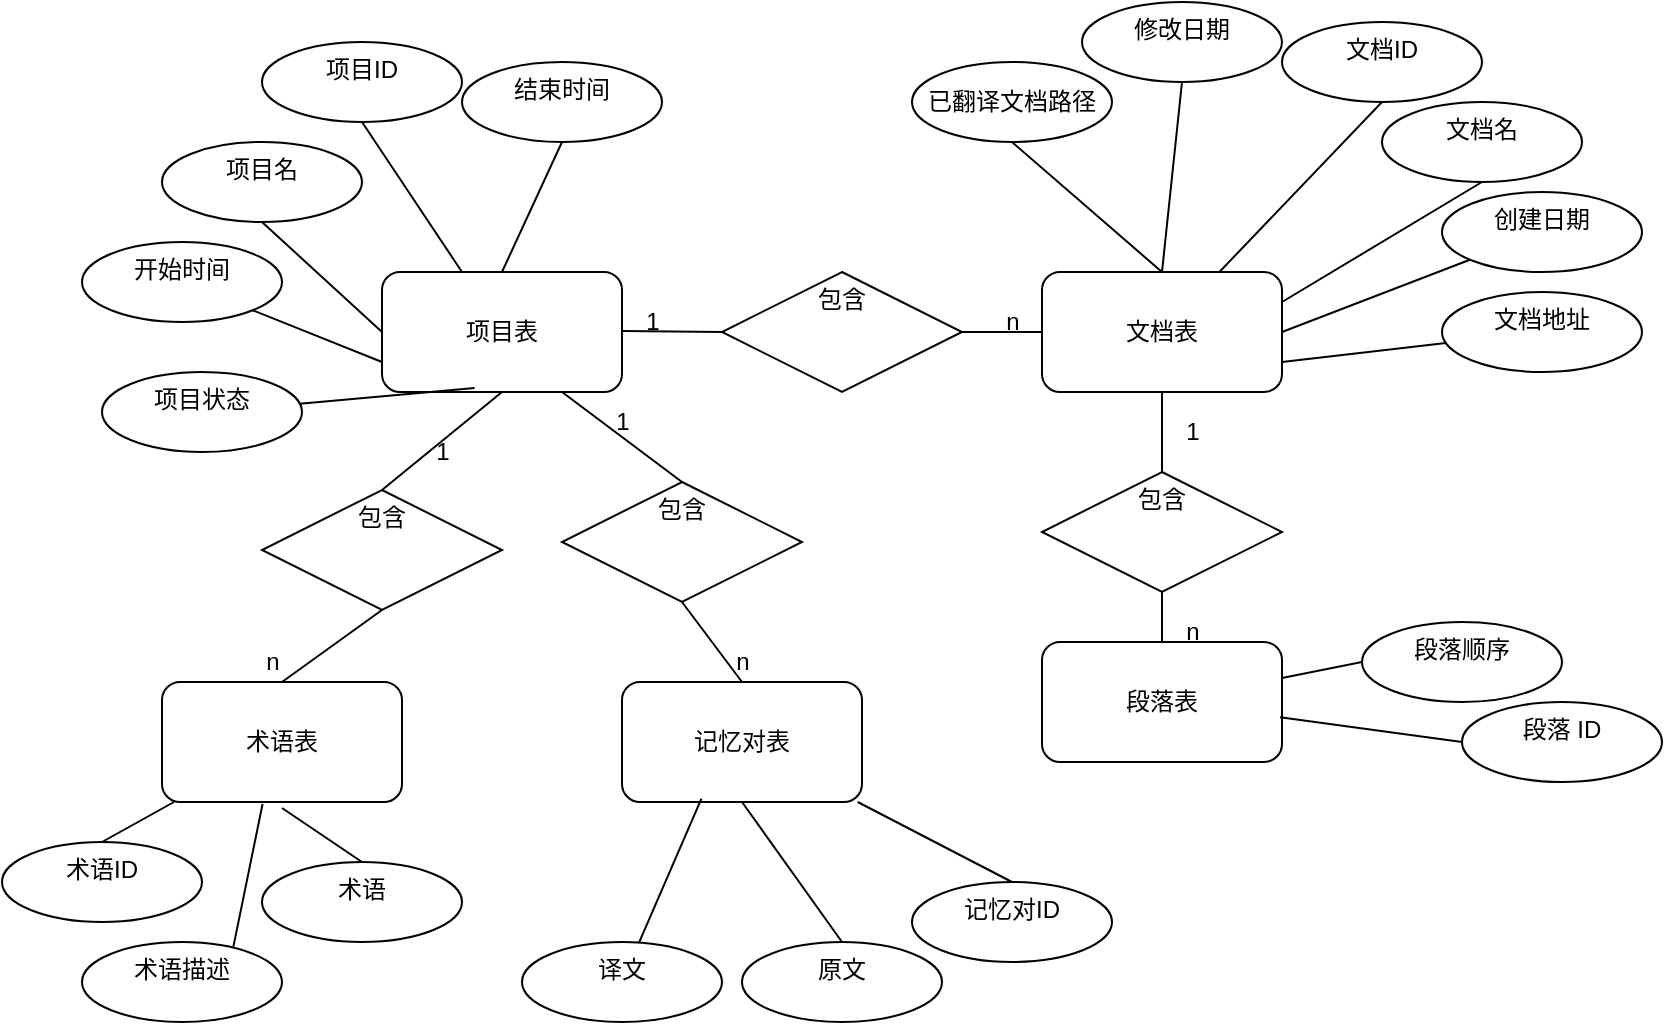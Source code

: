 <mxfile version="26.2.15">
  <diagram id="R2lEEEUBdFMjLlhIrx00" name="Page-1">
    <mxGraphModel dx="1572" dy="576" grid="1" gridSize="10" guides="1" tooltips="1" connect="1" arrows="1" fold="1" page="1" pageScale="1" pageWidth="850" pageHeight="1100" math="0" shadow="0" extFonts="Permanent Marker^https://fonts.googleapis.com/css?family=Permanent+Marker">
      <root>
        <mxCell id="0" />
        <mxCell id="1" parent="0" />
        <mxCell id="MtWuQG_OQLCqCNwVCw_5-1" value="项目表" style="rounded=1;whiteSpace=wrap;html=1;" parent="1" vertex="1">
          <mxGeometry x="170" y="355" width="120" height="60" as="geometry" />
        </mxCell>
        <mxCell id="MtWuQG_OQLCqCNwVCw_5-18" value="项目ID" style="ellipse;whiteSpace=wrap;html=1;align=center;verticalAlign=top;spacingLeft=4;spacingRight=4;fontFamily=Helvetica;fontSize=12;fontColor=default;resizable=0;fillColor=none;" parent="1" vertex="1">
          <mxGeometry x="110" y="240" width="100" height="40" as="geometry" />
        </mxCell>
        <mxCell id="MtWuQG_OQLCqCNwVCw_5-19" value="项目名" style="ellipse;whiteSpace=wrap;html=1;align=center;verticalAlign=top;spacingLeft=4;spacingRight=4;fontFamily=Helvetica;fontSize=12;fontColor=default;resizable=0;fillColor=none;" parent="1" vertex="1">
          <mxGeometry x="60" y="290" width="100" height="40" as="geometry" />
        </mxCell>
        <mxCell id="MtWuQG_OQLCqCNwVCw_5-21" value="开始时间" style="ellipse;whiteSpace=wrap;html=1;align=center;verticalAlign=top;spacingLeft=4;spacingRight=4;fontFamily=Helvetica;fontSize=12;fontColor=default;resizable=0;fillColor=none;" parent="1" vertex="1">
          <mxGeometry x="20" y="340" width="100" height="40" as="geometry" />
        </mxCell>
        <mxCell id="MtWuQG_OQLCqCNwVCw_5-22" value="结束时间" style="ellipse;whiteSpace=wrap;html=1;align=center;verticalAlign=top;spacingLeft=4;spacingRight=4;fontFamily=Helvetica;fontSize=12;fontColor=default;resizable=0;fillColor=none;" parent="1" vertex="1">
          <mxGeometry x="210" y="250" width="100" height="40" as="geometry" />
        </mxCell>
        <mxCell id="MtWuQG_OQLCqCNwVCw_5-28" value="项目状态" style="ellipse;whiteSpace=wrap;html=1;align=center;verticalAlign=top;spacingLeft=4;spacingRight=4;fontFamily=Helvetica;fontSize=12;fontColor=default;resizable=0;fillColor=none;" parent="1" vertex="1">
          <mxGeometry x="30" y="405" width="100" height="40" as="geometry" />
        </mxCell>
        <mxCell id="MtWuQG_OQLCqCNwVCw_5-32" value="" style="endArrow=none;html=1;rounded=0;fontFamily=Helvetica;fontSize=12;fontColor=default;resizable=0;exitX=0.5;exitY=1;exitDx=0;exitDy=0;" parent="1" source="MtWuQG_OQLCqCNwVCw_5-18" target="MtWuQG_OQLCqCNwVCw_5-1" edge="1">
          <mxGeometry relative="1" as="geometry">
            <mxPoint x="130" y="455" as="sourcePoint" />
            <mxPoint x="290" y="455" as="targetPoint" />
          </mxGeometry>
        </mxCell>
        <mxCell id="MtWuQG_OQLCqCNwVCw_5-34" value="" style="endArrow=none;html=1;rounded=0;fontFamily=Helvetica;fontSize=12;fontColor=default;resizable=0;entryX=0;entryY=0.75;entryDx=0;entryDy=0;" parent="1" source="MtWuQG_OQLCqCNwVCw_5-21" target="MtWuQG_OQLCqCNwVCw_5-1" edge="1">
          <mxGeometry relative="1" as="geometry">
            <mxPoint x="130" y="455" as="sourcePoint" />
            <mxPoint x="290" y="455" as="targetPoint" />
          </mxGeometry>
        </mxCell>
        <mxCell id="MtWuQG_OQLCqCNwVCw_5-35" value="" style="endArrow=none;html=1;rounded=0;fontFamily=Helvetica;fontSize=12;fontColor=default;resizable=0;exitX=0.5;exitY=1;exitDx=0;exitDy=0;entryX=0;entryY=0.5;entryDx=0;entryDy=0;" parent="1" source="MtWuQG_OQLCqCNwVCw_5-19" target="MtWuQG_OQLCqCNwVCw_5-1" edge="1">
          <mxGeometry relative="1" as="geometry">
            <mxPoint x="130" y="455" as="sourcePoint" />
            <mxPoint x="290" y="455" as="targetPoint" />
          </mxGeometry>
        </mxCell>
        <mxCell id="MtWuQG_OQLCqCNwVCw_5-36" value="" style="endArrow=none;html=1;rounded=0;fontFamily=Helvetica;fontSize=12;fontColor=default;resizable=0;entryX=0.386;entryY=0.967;entryDx=0;entryDy=0;entryPerimeter=0;" parent="1" source="MtWuQG_OQLCqCNwVCw_5-28" target="MtWuQG_OQLCqCNwVCw_5-1" edge="1">
          <mxGeometry relative="1" as="geometry">
            <mxPoint x="130" y="455" as="sourcePoint" />
            <mxPoint x="290" y="455" as="targetPoint" />
          </mxGeometry>
        </mxCell>
        <mxCell id="MtWuQG_OQLCqCNwVCw_5-37" value="" style="endArrow=none;html=1;rounded=0;fontFamily=Helvetica;fontSize=12;fontColor=default;resizable=0;exitX=0.5;exitY=1;exitDx=0;exitDy=0;entryX=0.5;entryY=0;entryDx=0;entryDy=0;" parent="1" source="MtWuQG_OQLCqCNwVCw_5-22" target="MtWuQG_OQLCqCNwVCw_5-1" edge="1">
          <mxGeometry relative="1" as="geometry">
            <mxPoint x="130" y="455" as="sourcePoint" />
            <mxPoint x="290" y="455" as="targetPoint" />
          </mxGeometry>
        </mxCell>
        <mxCell id="MtWuQG_OQLCqCNwVCw_5-39" value="文档表" style="rounded=1;whiteSpace=wrap;html=1;" parent="1" vertex="1">
          <mxGeometry x="500" y="355" width="120" height="60" as="geometry" />
        </mxCell>
        <mxCell id="MtWuQG_OQLCqCNwVCw_5-40" value="文档ID" style="ellipse;whiteSpace=wrap;html=1;align=center;verticalAlign=top;spacingLeft=4;spacingRight=4;fontFamily=Helvetica;fontSize=12;fontColor=default;resizable=0;fillColor=none;" parent="1" vertex="1">
          <mxGeometry x="620" y="230" width="100" height="40" as="geometry" />
        </mxCell>
        <mxCell id="MtWuQG_OQLCqCNwVCw_5-41" value="文档名" style="ellipse;whiteSpace=wrap;html=1;align=center;verticalAlign=top;spacingLeft=4;spacingRight=4;fontFamily=Helvetica;fontSize=12;fontColor=default;resizable=0;fillColor=none;" parent="1" vertex="1">
          <mxGeometry x="670" y="270" width="100" height="40" as="geometry" />
        </mxCell>
        <mxCell id="MtWuQG_OQLCqCNwVCw_5-42" value="创建日期" style="ellipse;whiteSpace=wrap;html=1;align=center;verticalAlign=top;spacingLeft=4;spacingRight=4;fontFamily=Helvetica;fontSize=12;fontColor=default;resizable=0;fillColor=none;" parent="1" vertex="1">
          <mxGeometry x="700" y="315" width="100" height="40" as="geometry" />
        </mxCell>
        <mxCell id="MtWuQG_OQLCqCNwVCw_5-43" value="修改日期" style="ellipse;whiteSpace=wrap;html=1;align=center;verticalAlign=top;spacingLeft=4;spacingRight=4;fontFamily=Helvetica;fontSize=12;fontColor=default;resizable=0;fillColor=none;" parent="1" vertex="1">
          <mxGeometry x="520" y="220" width="100" height="40" as="geometry" />
        </mxCell>
        <mxCell id="MtWuQG_OQLCqCNwVCw_5-44" value="文档地址" style="ellipse;whiteSpace=wrap;html=1;align=center;verticalAlign=top;spacingLeft=4;spacingRight=4;fontFamily=Helvetica;fontSize=12;fontColor=default;resizable=0;fillColor=none;" parent="1" vertex="1">
          <mxGeometry x="700" y="365" width="100" height="40" as="geometry" />
        </mxCell>
        <mxCell id="MtWuQG_OQLCqCNwVCw_5-45" value="" style="endArrow=none;html=1;rounded=0;fontFamily=Helvetica;fontSize=12;fontColor=default;resizable=0;exitX=0.5;exitY=1;exitDx=0;exitDy=0;" parent="1" source="MtWuQG_OQLCqCNwVCw_5-40" target="MtWuQG_OQLCqCNwVCw_5-39" edge="1">
          <mxGeometry relative="1" as="geometry">
            <mxPoint x="610" y="525" as="sourcePoint" />
            <mxPoint x="770" y="525" as="targetPoint" />
          </mxGeometry>
        </mxCell>
        <mxCell id="MtWuQG_OQLCqCNwVCw_5-46" value="" style="endArrow=none;html=1;rounded=0;fontFamily=Helvetica;fontSize=12;fontColor=default;resizable=0;entryX=1;entryY=0.5;entryDx=0;entryDy=0;" parent="1" source="MtWuQG_OQLCqCNwVCw_5-42" target="MtWuQG_OQLCqCNwVCw_5-39" edge="1">
          <mxGeometry relative="1" as="geometry">
            <mxPoint x="610" y="525" as="sourcePoint" />
            <mxPoint x="770" y="525" as="targetPoint" />
          </mxGeometry>
        </mxCell>
        <mxCell id="MtWuQG_OQLCqCNwVCw_5-47" value="" style="endArrow=none;html=1;rounded=0;fontFamily=Helvetica;fontSize=12;fontColor=default;resizable=0;exitX=0.5;exitY=1;exitDx=0;exitDy=0;entryX=1;entryY=0.25;entryDx=0;entryDy=0;" parent="1" source="MtWuQG_OQLCqCNwVCw_5-41" target="MtWuQG_OQLCqCNwVCw_5-39" edge="1">
          <mxGeometry relative="1" as="geometry">
            <mxPoint x="610" y="525" as="sourcePoint" />
            <mxPoint x="770" y="525" as="targetPoint" />
          </mxGeometry>
        </mxCell>
        <mxCell id="MtWuQG_OQLCqCNwVCw_5-48" value="" style="endArrow=none;html=1;rounded=0;fontFamily=Helvetica;fontSize=12;fontColor=default;resizable=0;entryX=1;entryY=0.75;entryDx=0;entryDy=0;" parent="1" source="MtWuQG_OQLCqCNwVCw_5-44" target="MtWuQG_OQLCqCNwVCw_5-39" edge="1">
          <mxGeometry relative="1" as="geometry">
            <mxPoint x="610" y="525" as="sourcePoint" />
            <mxPoint x="770" y="525" as="targetPoint" />
          </mxGeometry>
        </mxCell>
        <mxCell id="MtWuQG_OQLCqCNwVCw_5-49" value="" style="endArrow=none;html=1;rounded=0;fontFamily=Helvetica;fontSize=12;fontColor=default;resizable=0;exitX=0.5;exitY=1;exitDx=0;exitDy=0;entryX=0.5;entryY=0;entryDx=0;entryDy=0;" parent="1" source="MtWuQG_OQLCqCNwVCw_5-43" target="MtWuQG_OQLCqCNwVCw_5-39" edge="1">
          <mxGeometry relative="1" as="geometry">
            <mxPoint x="610" y="525" as="sourcePoint" />
            <mxPoint x="770" y="525" as="targetPoint" />
          </mxGeometry>
        </mxCell>
        <mxCell id="MtWuQG_OQLCqCNwVCw_5-50" value="段落表" style="rounded=1;whiteSpace=wrap;html=1;" parent="1" vertex="1">
          <mxGeometry x="500" y="540" width="120" height="60" as="geometry" />
        </mxCell>
        <mxCell id="MtWuQG_OQLCqCNwVCw_5-51" value="段落顺序" style="ellipse;whiteSpace=wrap;html=1;align=center;verticalAlign=top;spacingLeft=4;spacingRight=4;fontFamily=Helvetica;fontSize=12;fontColor=default;resizable=0;fillColor=none;" parent="1" vertex="1">
          <mxGeometry x="660" y="530" width="100" height="40" as="geometry" />
        </mxCell>
        <mxCell id="MtWuQG_OQLCqCNwVCw_5-52" value="段落 ID" style="ellipse;whiteSpace=wrap;html=1;align=center;verticalAlign=top;spacingLeft=4;spacingRight=4;fontFamily=Helvetica;fontSize=12;fontColor=default;resizable=0;fillColor=none;" parent="1" vertex="1">
          <mxGeometry x="710" y="570" width="100" height="40" as="geometry" />
        </mxCell>
        <mxCell id="MtWuQG_OQLCqCNwVCw_5-56" value="" style="endArrow=none;html=1;rounded=0;fontFamily=Helvetica;fontSize=12;fontColor=default;resizable=0;exitX=0;exitY=0.5;exitDx=0;exitDy=0;" parent="1" source="MtWuQG_OQLCqCNwVCw_5-51" target="MtWuQG_OQLCqCNwVCw_5-50" edge="1">
          <mxGeometry relative="1" as="geometry">
            <mxPoint x="230" y="530" as="sourcePoint" />
            <mxPoint x="450" y="569" as="targetPoint" />
          </mxGeometry>
        </mxCell>
        <mxCell id="MtWuQG_OQLCqCNwVCw_5-58" value="" style="endArrow=none;html=1;rounded=0;fontFamily=Helvetica;fontSize=12;fontColor=default;resizable=0;exitX=0;exitY=0.5;exitDx=0;exitDy=0;entryX=0.992;entryY=0.628;entryDx=0;entryDy=0;entryPerimeter=0;" parent="1" source="MtWuQG_OQLCqCNwVCw_5-52" target="MtWuQG_OQLCqCNwVCw_5-50" edge="1">
          <mxGeometry relative="1" as="geometry">
            <mxPoint x="290" y="569" as="sourcePoint" />
            <mxPoint x="450" y="569" as="targetPoint" />
          </mxGeometry>
        </mxCell>
        <mxCell id="MtWuQG_OQLCqCNwVCw_5-61" value="术语表" style="rounded=1;whiteSpace=wrap;html=1;" parent="1" vertex="1">
          <mxGeometry x="60" y="560" width="120" height="60" as="geometry" />
        </mxCell>
        <mxCell id="MtWuQG_OQLCqCNwVCw_5-62" value="术语ID" style="ellipse;whiteSpace=wrap;html=1;align=center;verticalAlign=top;spacingLeft=4;spacingRight=4;fontFamily=Helvetica;fontSize=12;fontColor=default;resizable=0;fillColor=none;" parent="1" vertex="1">
          <mxGeometry x="-20" y="640" width="100" height="40" as="geometry" />
        </mxCell>
        <mxCell id="MtWuQG_OQLCqCNwVCw_5-63" value="术语" style="ellipse;whiteSpace=wrap;html=1;align=center;verticalAlign=top;spacingLeft=4;spacingRight=4;fontFamily=Helvetica;fontSize=12;fontColor=default;resizable=0;fillColor=none;" parent="1" vertex="1">
          <mxGeometry x="110" y="650" width="100" height="40" as="geometry" />
        </mxCell>
        <mxCell id="MtWuQG_OQLCqCNwVCw_5-64" value="术语描述" style="ellipse;whiteSpace=wrap;html=1;align=center;verticalAlign=top;spacingLeft=4;spacingRight=4;fontFamily=Helvetica;fontSize=12;fontColor=default;resizable=0;fillColor=none;" parent="1" vertex="1">
          <mxGeometry x="20" y="690" width="100" height="40" as="geometry" />
        </mxCell>
        <mxCell id="MtWuQG_OQLCqCNwVCw_5-67" value="" style="endArrow=none;html=1;rounded=0;fontFamily=Helvetica;fontSize=12;fontColor=default;resizable=0;exitX=0.5;exitY=0;exitDx=0;exitDy=0;" parent="1" source="MtWuQG_OQLCqCNwVCw_5-62" target="MtWuQG_OQLCqCNwVCw_5-61" edge="1">
          <mxGeometry relative="1" as="geometry">
            <mxPoint x="-160" y="694" as="sourcePoint" />
            <mxPoint y="694" as="targetPoint" />
          </mxGeometry>
        </mxCell>
        <mxCell id="MtWuQG_OQLCqCNwVCw_5-137" value="1" style="edgeLabel;html=1;align=center;verticalAlign=middle;resizable=0;points=[];spacingLeft=4;spacingRight=4;fontFamily=Helvetica;fontSize=12;fontColor=default;fillColor=none;" parent="MtWuQG_OQLCqCNwVCw_5-67" vertex="1" connectable="0">
          <mxGeometry x="0.589" y="-1" relative="1" as="geometry">
            <mxPoint x="141" y="-180" as="offset" />
          </mxGeometry>
        </mxCell>
        <mxCell id="MtWuQG_OQLCqCNwVCw_5-68" value="" style="endArrow=none;html=1;rounded=0;fontFamily=Helvetica;fontSize=12;fontColor=default;resizable=0;entryX=0.419;entryY=1.017;entryDx=0;entryDy=0;entryPerimeter=0;exitX=0.757;exitY=0.058;exitDx=0;exitDy=0;exitPerimeter=0;" parent="1" source="MtWuQG_OQLCqCNwVCw_5-64" target="MtWuQG_OQLCqCNwVCw_5-61" edge="1">
          <mxGeometry relative="1" as="geometry">
            <mxPoint x="-154.855" y="616.713" as="sourcePoint" />
            <mxPoint y="694" as="targetPoint" />
          </mxGeometry>
        </mxCell>
        <mxCell id="MtWuQG_OQLCqCNwVCw_5-69" value="" style="endArrow=none;html=1;rounded=0;fontFamily=Helvetica;fontSize=12;fontColor=default;resizable=0;exitX=0.5;exitY=0;exitDx=0;exitDy=0;" parent="1" source="MtWuQG_OQLCqCNwVCw_5-63" edge="1">
          <mxGeometry relative="1" as="geometry">
            <mxPoint x="-160" y="694" as="sourcePoint" />
            <mxPoint x="120" y="623" as="targetPoint" />
          </mxGeometry>
        </mxCell>
        <mxCell id="MtWuQG_OQLCqCNwVCw_5-94" value="记忆对表" style="rounded=1;whiteSpace=wrap;html=1;" parent="1" vertex="1">
          <mxGeometry x="290" y="560" width="120" height="60" as="geometry" />
        </mxCell>
        <mxCell id="MtWuQG_OQLCqCNwVCw_5-95" value="记忆对ID" style="ellipse;whiteSpace=wrap;html=1;align=center;verticalAlign=top;spacingLeft=4;spacingRight=4;fontFamily=Helvetica;fontSize=12;fontColor=default;resizable=0;fillColor=none;" parent="1" vertex="1">
          <mxGeometry x="435" y="660" width="100" height="40" as="geometry" />
        </mxCell>
        <mxCell id="MtWuQG_OQLCqCNwVCw_5-96" value="原文" style="ellipse;whiteSpace=wrap;html=1;align=center;verticalAlign=top;spacingLeft=4;spacingRight=4;fontFamily=Helvetica;fontSize=12;fontColor=default;resizable=0;fillColor=none;" parent="1" vertex="1">
          <mxGeometry x="350" y="690" width="100" height="40" as="geometry" />
        </mxCell>
        <mxCell id="MtWuQG_OQLCqCNwVCw_5-97" value="译文" style="ellipse;whiteSpace=wrap;html=1;align=center;verticalAlign=top;spacingLeft=4;spacingRight=4;fontFamily=Helvetica;fontSize=12;fontColor=default;resizable=0;fillColor=none;" parent="1" vertex="1">
          <mxGeometry x="240" y="690" width="100" height="40" as="geometry" />
        </mxCell>
        <mxCell id="MtWuQG_OQLCqCNwVCw_5-100" value="" style="endArrow=none;html=1;rounded=0;fontFamily=Helvetica;fontSize=12;fontColor=default;resizable=0;exitX=0.5;exitY=0;exitDx=0;exitDy=0;" parent="1" source="MtWuQG_OQLCqCNwVCw_5-95" target="MtWuQG_OQLCqCNwVCw_5-94" edge="1">
          <mxGeometry relative="1" as="geometry">
            <mxPoint x="430" y="850" as="sourcePoint" />
            <mxPoint x="590" y="850" as="targetPoint" />
          </mxGeometry>
        </mxCell>
        <mxCell id="MtWuQG_OQLCqCNwVCw_5-101" value="" style="endArrow=none;html=1;rounded=0;fontFamily=Helvetica;fontSize=12;fontColor=default;resizable=0;entryX=0.331;entryY=0.972;entryDx=0;entryDy=0;entryPerimeter=0;" parent="1" source="MtWuQG_OQLCqCNwVCw_5-97" target="MtWuQG_OQLCqCNwVCw_5-94" edge="1">
          <mxGeometry relative="1" as="geometry">
            <mxPoint x="430" y="850" as="sourcePoint" />
            <mxPoint x="590" y="850" as="targetPoint" />
          </mxGeometry>
        </mxCell>
        <mxCell id="MtWuQG_OQLCqCNwVCw_5-102" value="" style="endArrow=none;html=1;rounded=0;fontFamily=Helvetica;fontSize=12;fontColor=default;resizable=0;exitX=0.5;exitY=0;exitDx=0;exitDy=0;entryX=0.5;entryY=1;entryDx=0;entryDy=0;" parent="1" source="MtWuQG_OQLCqCNwVCw_5-96" target="MtWuQG_OQLCqCNwVCw_5-94" edge="1">
          <mxGeometry relative="1" as="geometry">
            <mxPoint x="430" y="850" as="sourcePoint" />
            <mxPoint x="590" y="850" as="targetPoint" />
          </mxGeometry>
        </mxCell>
        <mxCell id="MtWuQG_OQLCqCNwVCw_5-106" value="包含&lt;div&gt;&lt;br&gt;&lt;/div&gt;" style="shape=rhombus;perimeter=rhombusPerimeter;whiteSpace=wrap;html=1;align=center;verticalAlign=top;spacingLeft=4;spacingRight=4;fontFamily=Helvetica;fontSize=12;fontColor=default;resizable=0;fillColor=none;" parent="1" vertex="1">
          <mxGeometry x="340" y="355" width="120" height="60" as="geometry" />
        </mxCell>
        <mxCell id="MtWuQG_OQLCqCNwVCw_5-107" value="包含" style="shape=rhombus;perimeter=rhombusPerimeter;whiteSpace=wrap;html=1;align=center;verticalAlign=top;spacingLeft=4;spacingRight=4;fontFamily=Helvetica;fontSize=12;fontColor=default;resizable=0;fillColor=none;" parent="1" vertex="1">
          <mxGeometry x="500" y="455" width="120" height="60" as="geometry" />
        </mxCell>
        <mxCell id="MtWuQG_OQLCqCNwVCw_5-108" value="包含" style="shape=rhombus;perimeter=rhombusPerimeter;whiteSpace=wrap;html=1;align=center;verticalAlign=top;spacingLeft=4;spacingRight=4;fontFamily=Helvetica;fontSize=12;fontColor=default;resizable=0;fillColor=none;" parent="1" vertex="1">
          <mxGeometry x="110" y="464" width="120" height="60" as="geometry" />
        </mxCell>
        <mxCell id="MtWuQG_OQLCqCNwVCw_5-109" value="包含" style="shape=rhombus;perimeter=rhombusPerimeter;whiteSpace=wrap;html=1;align=center;verticalAlign=top;spacingLeft=4;spacingRight=4;fontFamily=Helvetica;fontSize=12;fontColor=default;resizable=0;fillColor=none;" parent="1" vertex="1">
          <mxGeometry x="260" y="460" width="120" height="60" as="geometry" />
        </mxCell>
        <mxCell id="MtWuQG_OQLCqCNwVCw_5-115" value="" style="endArrow=none;html=1;rounded=0;fontFamily=Helvetica;fontSize=12;fontColor=default;resizable=0;entryX=0;entryY=0.5;entryDx=0;entryDy=0;" parent="1" target="MtWuQG_OQLCqCNwVCw_5-106" edge="1">
          <mxGeometry relative="1" as="geometry">
            <mxPoint x="290" y="384.5" as="sourcePoint" />
            <mxPoint x="450" y="384.5" as="targetPoint" />
          </mxGeometry>
        </mxCell>
        <mxCell id="MtWuQG_OQLCqCNwVCw_5-118" value="" style="endArrow=none;html=1;rounded=0;fontFamily=Helvetica;fontSize=12;fontColor=default;resizable=0;entryX=0.5;entryY=1;entryDx=0;entryDy=0;exitX=0.5;exitY=0;exitDx=0;exitDy=0;" parent="1" source="MtWuQG_OQLCqCNwVCw_5-107" target="MtWuQG_OQLCqCNwVCw_5-39" edge="1">
          <mxGeometry relative="1" as="geometry">
            <mxPoint x="360" y="470" as="sourcePoint" />
            <mxPoint x="340" y="385" as="targetPoint" />
          </mxGeometry>
        </mxCell>
        <mxCell id="MtWuQG_OQLCqCNwVCw_5-119" value="" style="endArrow=none;html=1;rounded=0;fontFamily=Helvetica;fontSize=12;fontColor=default;resizable=0;exitX=0;exitY=0.5;exitDx=0;exitDy=0;entryX=1;entryY=0.5;entryDx=0;entryDy=0;" parent="1" source="MtWuQG_OQLCqCNwVCw_5-39" target="MtWuQG_OQLCqCNwVCw_5-106" edge="1">
          <mxGeometry relative="1" as="geometry">
            <mxPoint x="260" y="560" as="sourcePoint" />
            <mxPoint x="420" y="560" as="targetPoint" />
          </mxGeometry>
        </mxCell>
        <mxCell id="MtWuQG_OQLCqCNwVCw_5-121" value="n" style="text;html=1;align=center;verticalAlign=middle;resizable=0;points=[];autosize=1;strokeColor=none;fillColor=none;fontFamily=Helvetica;fontSize=12;fontColor=default;" parent="1" vertex="1">
          <mxGeometry x="470" y="365" width="30" height="30" as="geometry" />
        </mxCell>
        <mxCell id="MtWuQG_OQLCqCNwVCw_5-122" value="" style="endArrow=none;html=1;rounded=0;fontFamily=Helvetica;fontSize=12;fontColor=default;resizable=0;entryX=0;entryY=0.3D0. 5;entryDx=0;entryDy=0;" parent="1" target="MtWuQG_OQLCqCNwVCw_5-120" edge="1">
          <mxGeometry relative="1" as="geometry">
            <mxPoint x="290" y="384.5" as="sourcePoint" />
            <mxPoint x="340" y="385" as="targetPoint" />
          </mxGeometry>
        </mxCell>
        <mxCell id="MtWuQG_OQLCqCNwVCw_5-120" value="1" style="text;html=1;align=center;verticalAlign=middle;resizable=0;points=[];autosize=1;strokeColor=none;fillColor=none;fontFamily=Helvetica;fontSize=12;fontColor=default;" parent="1" vertex="1">
          <mxGeometry x="290" y="365" width="30" height="30" as="geometry" />
        </mxCell>
        <mxCell id="MtWuQG_OQLCqCNwVCw_5-123" value="" style="endArrow=none;html=1;rounded=0;fontFamily=Helvetica;fontSize=12;fontColor=default;resizable=0;exitX=0.5;exitY=0;exitDx=0;exitDy=0;entryX=0.5;entryY=1;entryDx=0;entryDy=0;" parent="1" source="MtWuQG_OQLCqCNwVCw_5-50" target="MtWuQG_OQLCqCNwVCw_5-107" edge="1">
          <mxGeometry relative="1" as="geometry">
            <mxPoint x="300" y="394.5" as="sourcePoint" />
            <mxPoint x="570" y="520" as="targetPoint" />
          </mxGeometry>
        </mxCell>
        <mxCell id="MtWuQG_OQLCqCNwVCw_5-124" value="n" style="text;html=1;align=center;verticalAlign=middle;resizable=0;points=[];autosize=1;strokeColor=none;fillColor=none;fontFamily=Helvetica;fontSize=12;fontColor=default;" parent="1" vertex="1">
          <mxGeometry x="560" y="520" width="30" height="30" as="geometry" />
        </mxCell>
        <mxCell id="MtWuQG_OQLCqCNwVCw_5-125" value="1" style="text;html=1;align=center;verticalAlign=middle;resizable=0;points=[];autosize=1;strokeColor=none;fillColor=none;fontFamily=Helvetica;fontSize=12;fontColor=default;" parent="1" vertex="1">
          <mxGeometry x="560" y="420" width="30" height="30" as="geometry" />
        </mxCell>
        <mxCell id="MtWuQG_OQLCqCNwVCw_5-126" value="" style="endArrow=none;html=1;rounded=0;fontFamily=Helvetica;fontSize=12;fontColor=default;resizable=0;exitX=0.5;exitY=0;exitDx=0;exitDy=0;entryX=0.5;entryY=1;entryDx=0;entryDy=0;" parent="1" source="MtWuQG_OQLCqCNwVCw_5-61" target="MtWuQG_OQLCqCNwVCw_5-108" edge="1">
          <mxGeometry relative="1" as="geometry">
            <mxPoint x="240" y="550" as="sourcePoint" />
            <mxPoint x="400" y="550" as="targetPoint" />
          </mxGeometry>
        </mxCell>
        <mxCell id="MtWuQG_OQLCqCNwVCw_5-127" value="" style="endArrow=none;html=1;rounded=0;fontFamily=Helvetica;fontSize=12;fontColor=default;resizable=0;exitX=0.5;exitY=0;exitDx=0;exitDy=0;entryX=0.5;entryY=1;entryDx=0;entryDy=0;" parent="1" source="MtWuQG_OQLCqCNwVCw_5-108" target="MtWuQG_OQLCqCNwVCw_5-1" edge="1">
          <mxGeometry relative="1" as="geometry">
            <mxPoint x="240" y="550" as="sourcePoint" />
            <mxPoint x="400" y="550" as="targetPoint" />
          </mxGeometry>
        </mxCell>
        <mxCell id="MtWuQG_OQLCqCNwVCw_5-128" value="" style="endArrow=none;html=1;rounded=0;fontFamily=Helvetica;fontSize=12;fontColor=default;resizable=0;entryX=0.75;entryY=1;entryDx=0;entryDy=0;exitX=0.5;exitY=0;exitDx=0;exitDy=0;" parent="1" source="MtWuQG_OQLCqCNwVCw_5-109" target="MtWuQG_OQLCqCNwVCw_5-1" edge="1">
          <mxGeometry relative="1" as="geometry">
            <mxPoint x="240" y="650" as="sourcePoint" />
            <mxPoint x="570" y="600" as="targetPoint" />
          </mxGeometry>
        </mxCell>
        <mxCell id="MtWuQG_OQLCqCNwVCw_5-130" value="" style="endArrow=none;html=1;rounded=0;fontFamily=Helvetica;fontSize=12;fontColor=default;resizable=0;exitX=0.5;exitY=0;exitDx=0;exitDy=0;entryX=0.5;entryY=1;entryDx=0;entryDy=0;" parent="1" source="MtWuQG_OQLCqCNwVCw_5-94" target="MtWuQG_OQLCqCNwVCw_5-109" edge="1">
          <mxGeometry relative="1" as="geometry">
            <mxPoint x="360" y="565" as="sourcePoint" />
            <mxPoint x="400" y="650" as="targetPoint" />
          </mxGeometry>
        </mxCell>
        <mxCell id="MtWuQG_OQLCqCNwVCw_5-133" value="n" style="text;html=1;align=center;verticalAlign=middle;resizable=0;points=[];autosize=1;strokeColor=none;fillColor=none;fontFamily=Helvetica;fontSize=12;fontColor=default;" parent="1" vertex="1">
          <mxGeometry x="100" y="535" width="30" height="30" as="geometry" />
        </mxCell>
        <mxCell id="MtWuQG_OQLCqCNwVCw_5-134" value="1" style="text;html=1;align=center;verticalAlign=middle;resizable=0;points=[];autosize=1;strokeColor=none;fillColor=none;fontFamily=Helvetica;fontSize=12;fontColor=default;" parent="1" vertex="1">
          <mxGeometry x="275" y="415" width="30" height="30" as="geometry" />
        </mxCell>
        <mxCell id="MtWuQG_OQLCqCNwVCw_5-135" value="n" style="text;html=1;align=center;verticalAlign=middle;resizable=0;points=[];autosize=1;strokeColor=none;fillColor=none;fontFamily=Helvetica;fontSize=12;fontColor=default;" parent="1" vertex="1">
          <mxGeometry x="335" y="535" width="30" height="30" as="geometry" />
        </mxCell>
        <mxCell id="Xl6yiZOUc5IM1o7sgXq9-1" value="已翻译文档路径" style="ellipse;whiteSpace=wrap;html=1;align=center;" vertex="1" parent="1">
          <mxGeometry x="435" y="250" width="100" height="40" as="geometry" />
        </mxCell>
        <mxCell id="Xl6yiZOUc5IM1o7sgXq9-2" value="" style="endArrow=none;html=1;rounded=0;entryX=0.5;entryY=0;entryDx=0;entryDy=0;exitX=0.5;exitY=1;exitDx=0;exitDy=0;" edge="1" parent="1" source="Xl6yiZOUc5IM1o7sgXq9-1" target="MtWuQG_OQLCqCNwVCw_5-39">
          <mxGeometry relative="1" as="geometry">
            <mxPoint x="280" y="510" as="sourcePoint" />
            <mxPoint x="440" y="510" as="targetPoint" />
          </mxGeometry>
        </mxCell>
      </root>
    </mxGraphModel>
  </diagram>
</mxfile>
